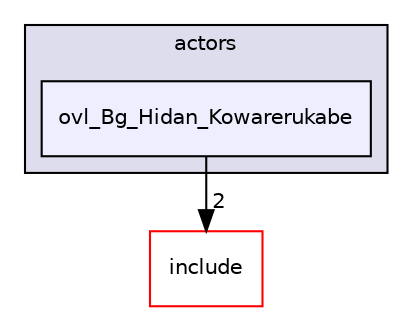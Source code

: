 digraph "src/overlays/actors/ovl_Bg_Hidan_Kowarerukabe" {
  compound=true
  node [ fontsize="10", fontname="Helvetica"];
  edge [ labelfontsize="10", labelfontname="Helvetica"];
  subgraph clusterdir_e93473484be31ce7bcb356bd643a22f8 {
    graph [ bgcolor="#ddddee", pencolor="black", label="actors" fontname="Helvetica", fontsize="10", URL="dir_e93473484be31ce7bcb356bd643a22f8.html"]
  dir_1c2d7936fa4b3fb0ce2252ef6a9c9dbe [shape=box, label="ovl_Bg_Hidan_Kowarerukabe", style="filled", fillcolor="#eeeeff", pencolor="black", URL="dir_1c2d7936fa4b3fb0ce2252ef6a9c9dbe.html"];
  }
  dir_d44c64559bbebec7f509842c48db8b23 [shape=box label="include" fillcolor="white" style="filled" color="red" URL="dir_d44c64559bbebec7f509842c48db8b23.html"];
  dir_1c2d7936fa4b3fb0ce2252ef6a9c9dbe->dir_d44c64559bbebec7f509842c48db8b23 [headlabel="2", labeldistance=1.5 headhref="dir_000054_000000.html"];
}
